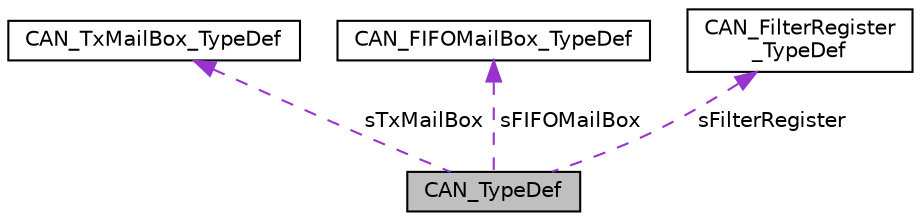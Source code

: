 digraph "CAN_TypeDef"
{
 // LATEX_PDF_SIZE
  edge [fontname="Helvetica",fontsize="10",labelfontname="Helvetica",labelfontsize="10"];
  node [fontname="Helvetica",fontsize="10",shape=record];
  Node1 [label="CAN_TypeDef",height=0.2,width=0.4,color="black", fillcolor="grey75", style="filled", fontcolor="black",tooltip="Controller Area Network."];
  Node2 -> Node1 [dir="back",color="darkorchid3",fontsize="10",style="dashed",label=" sTxMailBox" ,fontname="Helvetica"];
  Node2 [label="CAN_TxMailBox_TypeDef",height=0.2,width=0.4,color="black", fillcolor="white", style="filled",URL="$struct_c_a_n___tx_mail_box___type_def.html",tooltip="Controller Area Network TxMailBox."];
  Node3 -> Node1 [dir="back",color="darkorchid3",fontsize="10",style="dashed",label=" sFIFOMailBox" ,fontname="Helvetica"];
  Node3 [label="CAN_FIFOMailBox_TypeDef",height=0.2,width=0.4,color="black", fillcolor="white", style="filled",URL="$struct_c_a_n___f_i_f_o_mail_box___type_def.html",tooltip="Controller Area Network FIFOMailBox."];
  Node4 -> Node1 [dir="back",color="darkorchid3",fontsize="10",style="dashed",label=" sFilterRegister" ,fontname="Helvetica"];
  Node4 [label="CAN_FilterRegister\l_TypeDef",height=0.2,width=0.4,color="black", fillcolor="white", style="filled",URL="$struct_c_a_n___filter_register___type_def.html",tooltip="Controller Area Network FilterRegister."];
}
